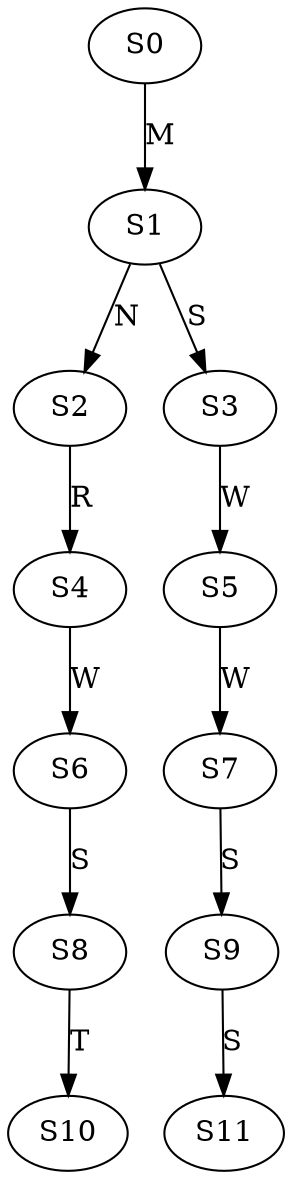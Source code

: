 strict digraph  {
	S0 -> S1 [ label = M ];
	S1 -> S2 [ label = N ];
	S1 -> S3 [ label = S ];
	S2 -> S4 [ label = R ];
	S3 -> S5 [ label = W ];
	S4 -> S6 [ label = W ];
	S5 -> S7 [ label = W ];
	S6 -> S8 [ label = S ];
	S7 -> S9 [ label = S ];
	S8 -> S10 [ label = T ];
	S9 -> S11 [ label = S ];
}

